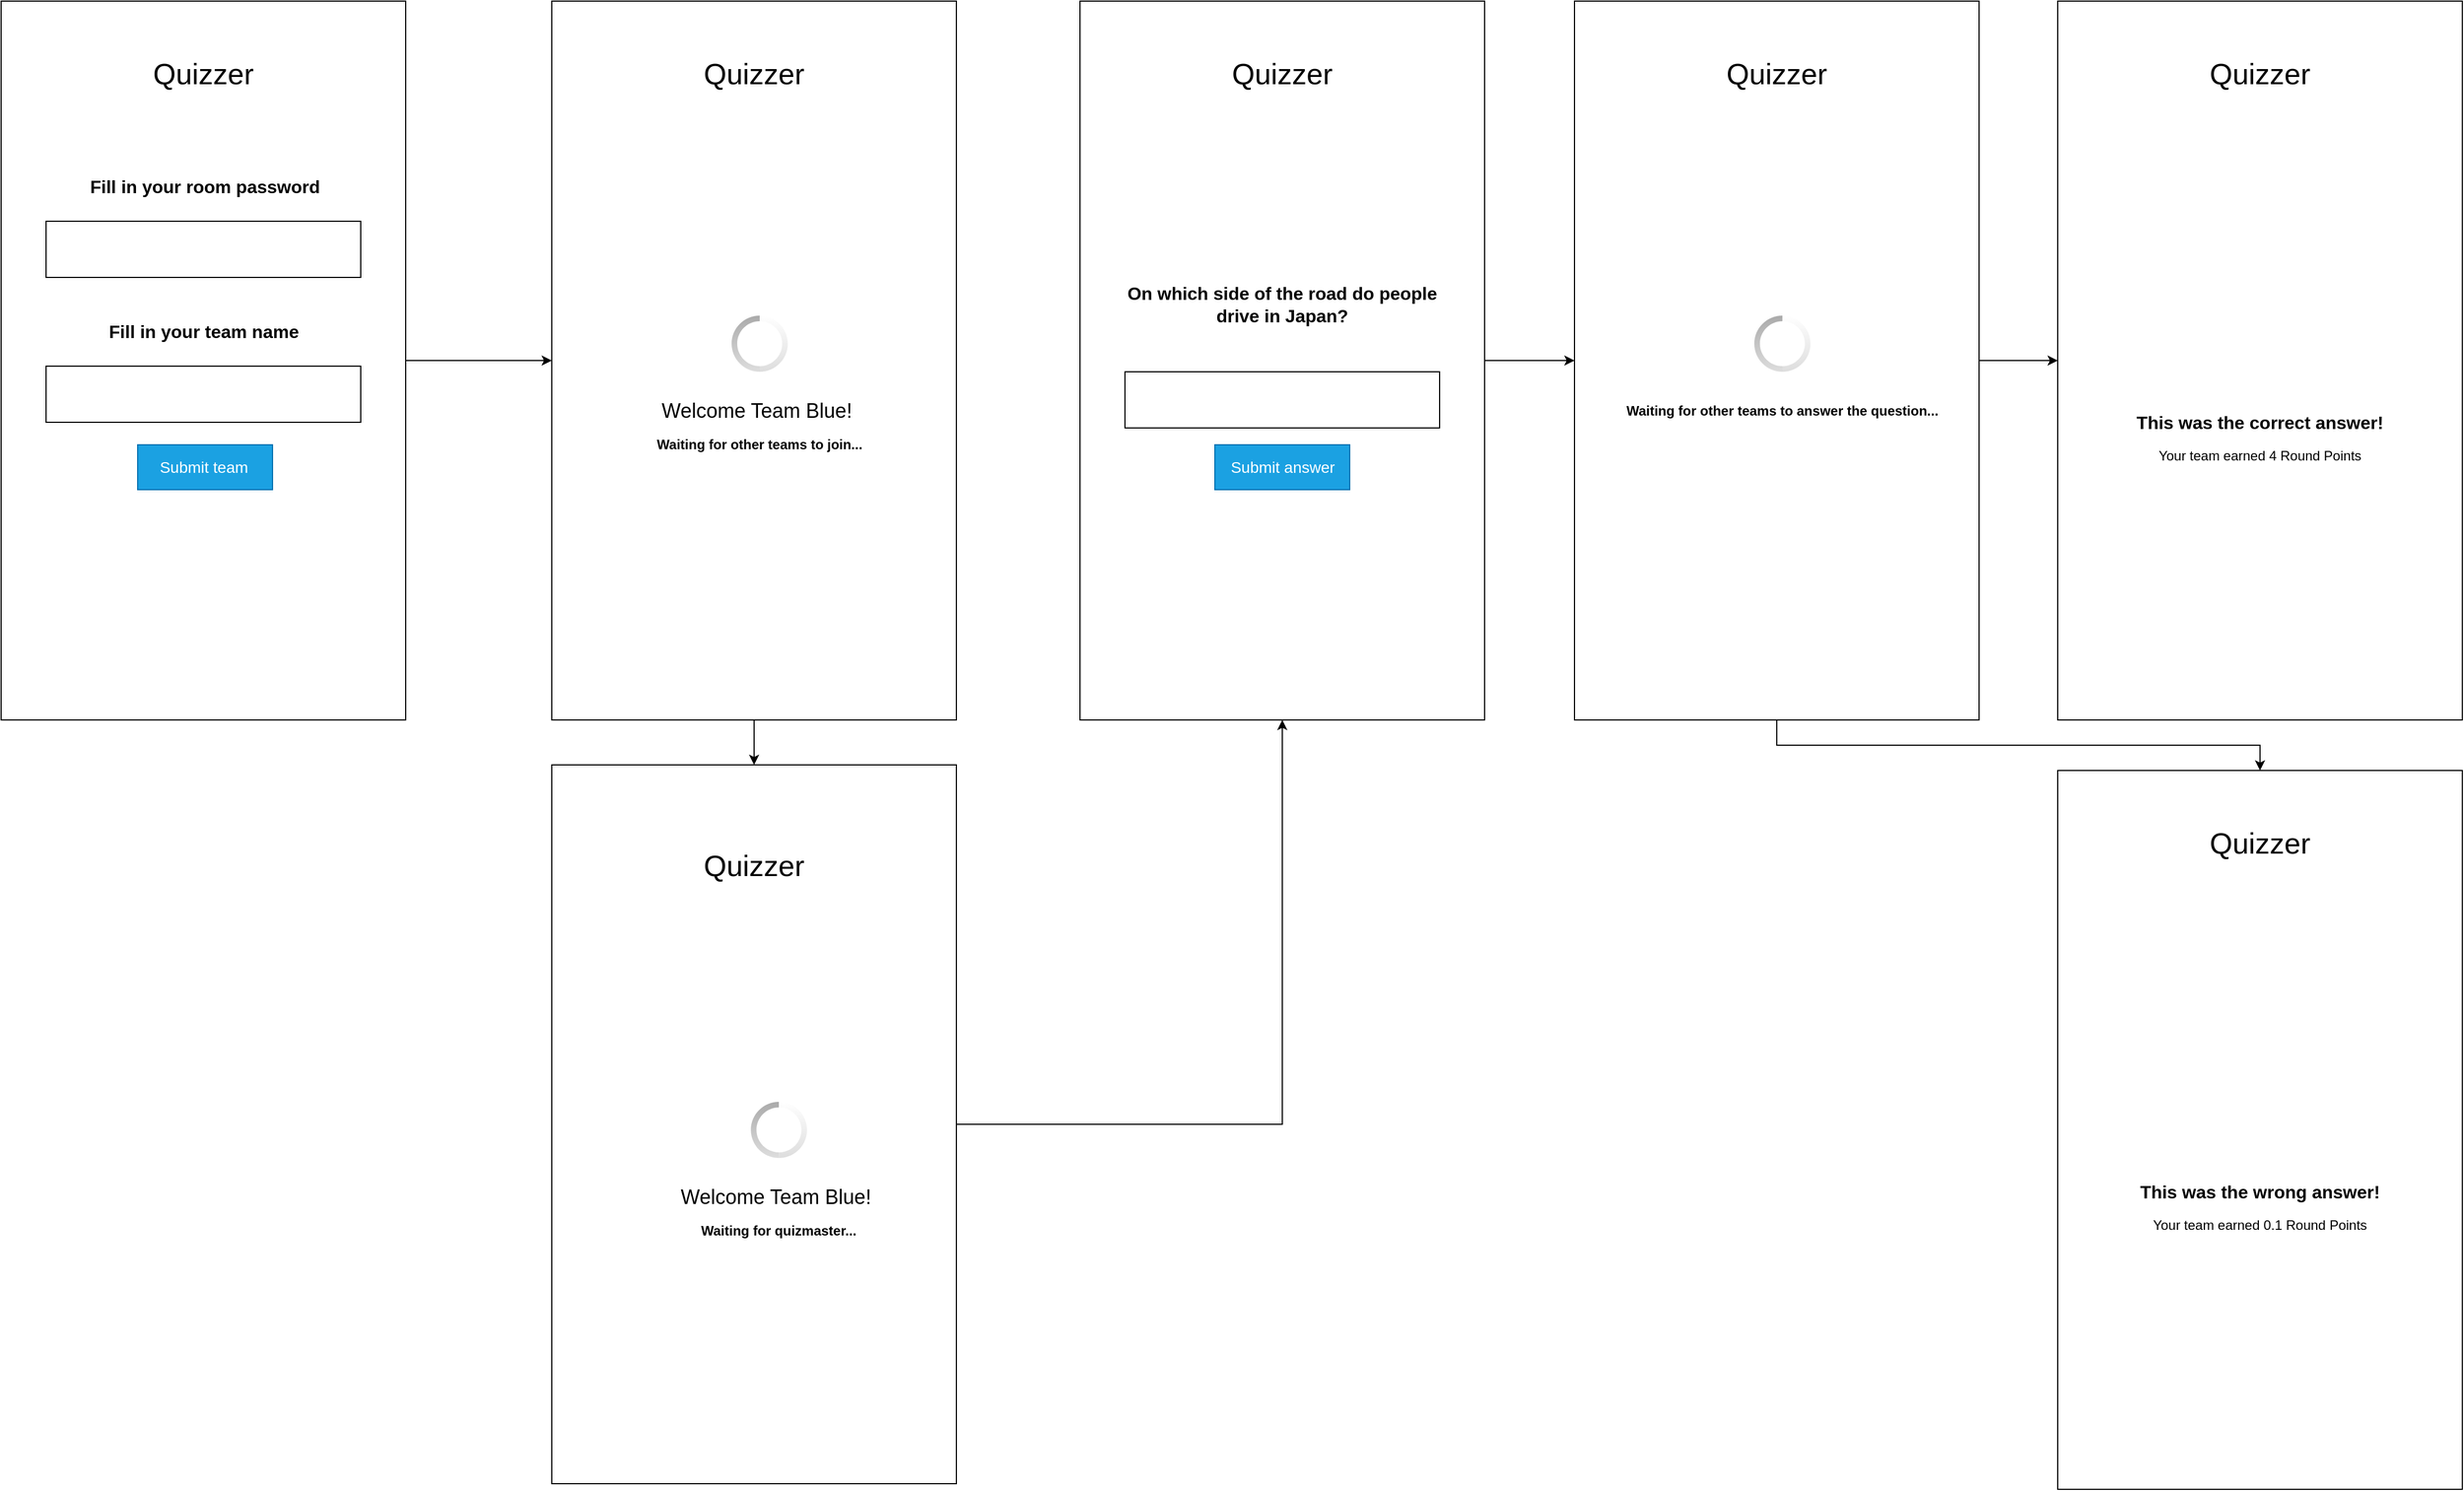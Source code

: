 <mxfile version="13.7.9" type="device" pages="3"><diagram name="Teams" id="M-uPSSa7nELd73y1-IUZ"><mxGraphModel dx="2703" dy="1780" grid="1" gridSize="10" guides="1" tooltips="1" connect="1" arrows="1" fold="1" page="1" pageScale="1" pageWidth="827" pageHeight="1169" math="0" shadow="0"><root><mxCell id="YZNaBzzt5mFjsR3NfeYY-0"/><mxCell id="YZNaBzzt5mFjsR3NfeYY-1" parent="YZNaBzzt5mFjsR3NfeYY-0"/><mxCell id="TNCTeuOnp8dbo60RaUI--0" style="edgeStyle=orthogonalEdgeStyle;rounded=0;orthogonalLoop=1;jettySize=auto;html=1;fontColor=#009900;" parent="YZNaBzzt5mFjsR3NfeYY-1" source="TNCTeuOnp8dbo60RaUI--1" target="TNCTeuOnp8dbo60RaUI--8" edge="1"><mxGeometry relative="1" as="geometry"/></mxCell><mxCell id="TNCTeuOnp8dbo60RaUI--1" value="" style="rounded=0;whiteSpace=wrap;html=1;" parent="YZNaBzzt5mFjsR3NfeYY-1" vertex="1"><mxGeometry x="220" y="25" width="360" height="640" as="geometry"/></mxCell><mxCell id="TNCTeuOnp8dbo60RaUI--2" value="&lt;font style=&quot;font-size: 26px&quot;&gt;Quizzer&lt;/font&gt;" style="text;html=1;strokeColor=none;fillColor=none;align=center;verticalAlign=middle;whiteSpace=wrap;rounded=0;" parent="YZNaBzzt5mFjsR3NfeYY-1" vertex="1"><mxGeometry x="380" y="80" width="40" height="20" as="geometry"/></mxCell><mxCell id="TNCTeuOnp8dbo60RaUI--3" value="" style="rounded=0;whiteSpace=wrap;html=1;" parent="YZNaBzzt5mFjsR3NfeYY-1" vertex="1"><mxGeometry x="260" y="350" width="280" height="50" as="geometry"/></mxCell><mxCell id="TNCTeuOnp8dbo60RaUI--4" value="" style="rounded=0;whiteSpace=wrap;html=1;fillColor=#1ba1e2;strokeColor=#006EAF;fontColor=#ffffff;" parent="YZNaBzzt5mFjsR3NfeYY-1" vertex="1"><mxGeometry x="341.5" y="420" width="120" height="40" as="geometry"/></mxCell><mxCell id="TNCTeuOnp8dbo60RaUI--5" value="&lt;font style=&quot;font-size: 14px&quot;&gt;Submit team&lt;/font&gt;" style="text;html=1;align=center;verticalAlign=middle;whiteSpace=wrap;rounded=0;fontColor=#FFFFFF;" parent="YZNaBzzt5mFjsR3NfeYY-1" vertex="1"><mxGeometry x="341.5" y="430" width="117" height="20" as="geometry"/></mxCell><mxCell id="TNCTeuOnp8dbo60RaUI--6" value="&lt;font style=&quot;font-size: 16px&quot;&gt;Fill in your team name&lt;/font&gt;" style="text;html=1;strokeColor=none;fillColor=none;align=center;verticalAlign=middle;whiteSpace=wrap;rounded=0;fontStyle=1" parent="YZNaBzzt5mFjsR3NfeYY-1" vertex="1"><mxGeometry x="307.5" y="309" width="185" height="20" as="geometry"/></mxCell><mxCell id="XiZ0XmEmSPogjp9P1ba5-5" style="edgeStyle=orthogonalEdgeStyle;rounded=0;orthogonalLoop=1;jettySize=auto;html=1;exitX=0.5;exitY=1;exitDx=0;exitDy=0;" edge="1" parent="YZNaBzzt5mFjsR3NfeYY-1" source="TNCTeuOnp8dbo60RaUI--8" target="XiZ0XmEmSPogjp9P1ba5-0"><mxGeometry relative="1" as="geometry"/></mxCell><mxCell id="TNCTeuOnp8dbo60RaUI--8" value="" style="rounded=0;whiteSpace=wrap;html=1;" parent="YZNaBzzt5mFjsR3NfeYY-1" vertex="1"><mxGeometry x="710" y="25" width="360" height="640" as="geometry"/></mxCell><mxCell id="TNCTeuOnp8dbo60RaUI--9" value="&lt;font style=&quot;font-size: 26px&quot;&gt;Quizzer&lt;/font&gt;" style="text;html=1;strokeColor=none;fillColor=none;align=center;verticalAlign=middle;whiteSpace=wrap;rounded=0;" parent="YZNaBzzt5mFjsR3NfeYY-1" vertex="1"><mxGeometry x="870" y="80" width="40" height="20" as="geometry"/></mxCell><mxCell id="TNCTeuOnp8dbo60RaUI--10" value="" style="verticalLabelPosition=bottom;verticalAlign=top;html=1;shadow=0;dashed=0;strokeWidth=1;shape=mxgraph.android.indeterminateSpinner;fontColor=#000000;" parent="YZNaBzzt5mFjsR3NfeYY-1" vertex="1"><mxGeometry x="870" y="305" width="50" height="50" as="geometry"/></mxCell><mxCell id="TNCTeuOnp8dbo60RaUI--11" value="&lt;b&gt;Waiting for other teams to join...&lt;/b&gt;" style="text;html=1;strokeColor=none;fillColor=none;align=center;verticalAlign=middle;whiteSpace=wrap;rounded=0;fontColor=#000000;" parent="YZNaBzzt5mFjsR3NfeYY-1" vertex="1"><mxGeometry x="800" y="410" width="190" height="20" as="geometry"/></mxCell><mxCell id="TNCTeuOnp8dbo60RaUI--12" value="&lt;font style=&quot;font-size: 18px&quot;&gt;Welcome Team Blue!&lt;/font&gt;" style="text;html=1;strokeColor=none;fillColor=none;align=center;verticalAlign=middle;whiteSpace=wrap;rounded=0;fontColor=#000000;" parent="YZNaBzzt5mFjsR3NfeYY-1" vertex="1"><mxGeometry x="805" y="380" width="175" height="20" as="geometry"/></mxCell><mxCell id="TNCTeuOnp8dbo60RaUI--13" style="edgeStyle=orthogonalEdgeStyle;rounded=0;orthogonalLoop=1;jettySize=auto;html=1;exitX=1;exitY=0.5;exitDx=0;exitDy=0;fontColor=#009900;" parent="YZNaBzzt5mFjsR3NfeYY-1" source="TNCTeuOnp8dbo60RaUI--14" target="TNCTeuOnp8dbo60RaUI--22" edge="1"><mxGeometry relative="1" as="geometry"/></mxCell><mxCell id="TNCTeuOnp8dbo60RaUI--14" value="" style="rounded=0;whiteSpace=wrap;html=1;" parent="YZNaBzzt5mFjsR3NfeYY-1" vertex="1"><mxGeometry x="1180" y="25" width="360" height="640" as="geometry"/></mxCell><mxCell id="TNCTeuOnp8dbo60RaUI--15" value="&lt;font style=&quot;font-size: 26px&quot;&gt;Quizzer&lt;/font&gt;" style="text;html=1;strokeColor=none;fillColor=none;align=center;verticalAlign=middle;whiteSpace=wrap;rounded=0;" parent="YZNaBzzt5mFjsR3NfeYY-1" vertex="1"><mxGeometry x="1340" y="80" width="40" height="20" as="geometry"/></mxCell><mxCell id="TNCTeuOnp8dbo60RaUI--16" value="&lt;b&gt;&lt;font style=&quot;font-size: 16px&quot;&gt;On which side of the road do people drive in Japan?&lt;/font&gt;&lt;/b&gt;" style="text;html=1;strokeColor=none;fillColor=none;align=center;verticalAlign=middle;whiteSpace=wrap;rounded=0;fontColor=#000000;" parent="YZNaBzzt5mFjsR3NfeYY-1" vertex="1"><mxGeometry x="1210.25" y="285" width="299.5" height="20" as="geometry"/></mxCell><mxCell id="TNCTeuOnp8dbo60RaUI--17" value="" style="rounded=0;whiteSpace=wrap;html=1;" parent="YZNaBzzt5mFjsR3NfeYY-1" vertex="1"><mxGeometry x="1220" y="355" width="280" height="50" as="geometry"/></mxCell><mxCell id="TNCTeuOnp8dbo60RaUI--18" value="" style="rounded=0;whiteSpace=wrap;html=1;fillColor=#1ba1e2;strokeColor=#006EAF;fontColor=#ffffff;" parent="YZNaBzzt5mFjsR3NfeYY-1" vertex="1"><mxGeometry x="1300" y="420" width="120" height="40" as="geometry"/></mxCell><mxCell id="TNCTeuOnp8dbo60RaUI--19" value="&lt;font style=&quot;font-size: 14px&quot;&gt;Submit answer&lt;/font&gt;" style="text;html=1;align=center;verticalAlign=middle;whiteSpace=wrap;rounded=0;fontColor=#FFFFFF;" parent="YZNaBzzt5mFjsR3NfeYY-1" vertex="1"><mxGeometry x="1301.5" y="430" width="117" height="20" as="geometry"/></mxCell><mxCell id="TNCTeuOnp8dbo60RaUI--20" style="edgeStyle=orthogonalEdgeStyle;rounded=0;orthogonalLoop=1;jettySize=auto;html=1;exitX=1;exitY=0.5;exitDx=0;exitDy=0;fontColor=#009900;" parent="YZNaBzzt5mFjsR3NfeYY-1" source="TNCTeuOnp8dbo60RaUI--22" target="TNCTeuOnp8dbo60RaUI--26" edge="1"><mxGeometry relative="1" as="geometry"/></mxCell><mxCell id="TNCTeuOnp8dbo60RaUI--21" style="edgeStyle=orthogonalEdgeStyle;rounded=0;orthogonalLoop=1;jettySize=auto;html=1;exitX=0.5;exitY=1;exitDx=0;exitDy=0;fontColor=#009900;" parent="YZNaBzzt5mFjsR3NfeYY-1" source="TNCTeuOnp8dbo60RaUI--22" target="TNCTeuOnp8dbo60RaUI--30" edge="1"><mxGeometry relative="1" as="geometry"/></mxCell><mxCell id="TNCTeuOnp8dbo60RaUI--22" value="" style="rounded=0;whiteSpace=wrap;html=1;" parent="YZNaBzzt5mFjsR3NfeYY-1" vertex="1"><mxGeometry x="1620" y="25" width="360" height="640" as="geometry"/></mxCell><mxCell id="TNCTeuOnp8dbo60RaUI--23" value="&lt;font style=&quot;font-size: 26px&quot;&gt;Quizzer&lt;/font&gt;" style="text;html=1;strokeColor=none;fillColor=none;align=center;verticalAlign=middle;whiteSpace=wrap;rounded=0;" parent="YZNaBzzt5mFjsR3NfeYY-1" vertex="1"><mxGeometry x="1780" y="80" width="40" height="20" as="geometry"/></mxCell><mxCell id="TNCTeuOnp8dbo60RaUI--24" value="" style="verticalLabelPosition=bottom;verticalAlign=top;html=1;shadow=0;dashed=0;strokeWidth=1;shape=mxgraph.android.indeterminateSpinner;fontColor=#000000;" parent="YZNaBzzt5mFjsR3NfeYY-1" vertex="1"><mxGeometry x="1780" y="305" width="50" height="50" as="geometry"/></mxCell><mxCell id="TNCTeuOnp8dbo60RaUI--25" value="&lt;b&gt;Waiting for other teams to answer the question...&lt;/b&gt;" style="text;html=1;strokeColor=none;fillColor=none;align=center;verticalAlign=middle;whiteSpace=wrap;rounded=0;fontColor=#000000;" parent="YZNaBzzt5mFjsR3NfeYY-1" vertex="1"><mxGeometry x="1645" y="380" width="320" height="20" as="geometry"/></mxCell><mxCell id="TNCTeuOnp8dbo60RaUI--26" value="" style="rounded=0;whiteSpace=wrap;html=1;" parent="YZNaBzzt5mFjsR3NfeYY-1" vertex="1"><mxGeometry x="2050" y="25" width="360" height="640" as="geometry"/></mxCell><mxCell id="TNCTeuOnp8dbo60RaUI--27" value="&lt;font style=&quot;font-size: 26px&quot;&gt;Quizzer&lt;/font&gt;" style="text;html=1;strokeColor=none;fillColor=none;align=center;verticalAlign=middle;whiteSpace=wrap;rounded=0;" parent="YZNaBzzt5mFjsR3NfeYY-1" vertex="1"><mxGeometry x="2210" y="80" width="40" height="20" as="geometry"/></mxCell><mxCell id="TNCTeuOnp8dbo60RaUI--28" value="&lt;span style=&quot;font-size: 16px&quot;&gt;&lt;b&gt;This was the correct answer!&lt;/b&gt;&lt;/span&gt;" style="text;html=1;strokeColor=none;fillColor=none;align=center;verticalAlign=middle;whiteSpace=wrap;rounded=0;fontColor=#000000;" parent="YZNaBzzt5mFjsR3NfeYY-1" vertex="1"><mxGeometry x="2080.25" y="390" width="299.5" height="20" as="geometry"/></mxCell><mxCell id="TNCTeuOnp8dbo60RaUI--29" value="Your team earned 4 Round Points" style="text;html=1;strokeColor=none;fillColor=none;align=center;verticalAlign=middle;whiteSpace=wrap;rounded=0;fontColor=#000000;" parent="YZNaBzzt5mFjsR3NfeYY-1" vertex="1"><mxGeometry x="2070" y="420" width="320" height="20" as="geometry"/></mxCell><mxCell id="TNCTeuOnp8dbo60RaUI--30" value="" style="rounded=0;whiteSpace=wrap;html=1;" parent="YZNaBzzt5mFjsR3NfeYY-1" vertex="1"><mxGeometry x="2050" y="710" width="360" height="640" as="geometry"/></mxCell><mxCell id="TNCTeuOnp8dbo60RaUI--31" value="&lt;font style=&quot;font-size: 26px&quot;&gt;Quizzer&lt;/font&gt;" style="text;html=1;strokeColor=none;fillColor=none;align=center;verticalAlign=middle;whiteSpace=wrap;rounded=0;" parent="YZNaBzzt5mFjsR3NfeYY-1" vertex="1"><mxGeometry x="2210" y="765" width="40" height="20" as="geometry"/></mxCell><mxCell id="TNCTeuOnp8dbo60RaUI--32" value="&lt;span style=&quot;font-size: 16px&quot;&gt;&lt;b&gt;This was the wrong answer!&lt;/b&gt;&lt;/span&gt;" style="text;html=1;strokeColor=none;fillColor=none;align=center;verticalAlign=middle;whiteSpace=wrap;rounded=0;fontColor=#000000;" parent="YZNaBzzt5mFjsR3NfeYY-1" vertex="1"><mxGeometry x="2080.25" y="1075" width="299.5" height="20" as="geometry"/></mxCell><mxCell id="TNCTeuOnp8dbo60RaUI--33" value="Your team earned 0.1 Round Points" style="text;html=1;strokeColor=none;fillColor=none;align=center;verticalAlign=middle;whiteSpace=wrap;rounded=0;fontColor=#000000;" parent="YZNaBzzt5mFjsR3NfeYY-1" vertex="1"><mxGeometry x="2070" y="1105" width="320" height="20" as="geometry"/></mxCell><mxCell id="TNCTeuOnp8dbo60RaUI--34" value="" style="shape=image;html=1;verticalAlign=top;verticalLabelPosition=bottom;labelBackgroundColor=#ffffff;imageAspect=0;aspect=fixed;image=https://cdn1.iconfinder.com/data/icons/airline-flight-booking-mobile-app/15/false-cross-reject-decline-128.png;fontColor=#009900;" parent="YZNaBzzt5mFjsR3NfeYY-1" vertex="1"><mxGeometry x="2176" y="940" width="108" height="108" as="geometry"/></mxCell><mxCell id="TNCTeuOnp8dbo60RaUI--35" value="" style="shape=image;html=1;verticalAlign=top;verticalLabelPosition=bottom;labelBackgroundColor=#ffffff;imageAspect=0;aspect=fixed;image=https://cdn1.iconfinder.com/data/icons/airline-flight-booking-mobile-app/15/true-check-accept-approve-128.png;fontColor=#009900;" parent="YZNaBzzt5mFjsR3NfeYY-1" vertex="1"><mxGeometry x="2176" y="249" width="108" height="108" as="geometry"/></mxCell><mxCell id="TNCTeuOnp8dbo60RaUI--36" value="" style="rounded=0;whiteSpace=wrap;html=1;" parent="YZNaBzzt5mFjsR3NfeYY-1" vertex="1"><mxGeometry x="260" y="221" width="280" height="50" as="geometry"/></mxCell><mxCell id="TNCTeuOnp8dbo60RaUI--37" value="&lt;font style=&quot;font-size: 16px&quot;&gt;Fill in your room password&lt;/font&gt;" style="text;html=1;strokeColor=none;fillColor=none;align=center;verticalAlign=middle;whiteSpace=wrap;rounded=0;fontStyle=1" parent="YZNaBzzt5mFjsR3NfeYY-1" vertex="1"><mxGeometry x="290.25" y="180" width="222.5" height="20" as="geometry"/></mxCell><mxCell id="XiZ0XmEmSPogjp9P1ba5-6" style="edgeStyle=orthogonalEdgeStyle;rounded=0;orthogonalLoop=1;jettySize=auto;html=1;" edge="1" parent="YZNaBzzt5mFjsR3NfeYY-1" source="XiZ0XmEmSPogjp9P1ba5-0" target="TNCTeuOnp8dbo60RaUI--14"><mxGeometry relative="1" as="geometry"/></mxCell><mxCell id="XiZ0XmEmSPogjp9P1ba5-0" value="" style="rounded=0;whiteSpace=wrap;html=1;" vertex="1" parent="YZNaBzzt5mFjsR3NfeYY-1"><mxGeometry x="710" y="705" width="360" height="640" as="geometry"/></mxCell><mxCell id="XiZ0XmEmSPogjp9P1ba5-1" value="&lt;font style=&quot;font-size: 26px&quot;&gt;Quizzer&lt;/font&gt;" style="text;html=1;strokeColor=none;fillColor=none;align=center;verticalAlign=middle;whiteSpace=wrap;rounded=0;" vertex="1" parent="YZNaBzzt5mFjsR3NfeYY-1"><mxGeometry x="869.99" y="785" width="40" height="20" as="geometry"/></mxCell><mxCell id="XiZ0XmEmSPogjp9P1ba5-2" value="" style="verticalLabelPosition=bottom;verticalAlign=top;html=1;shadow=0;dashed=0;strokeWidth=1;shape=mxgraph.android.indeterminateSpinner;fontColor=#000000;" vertex="1" parent="YZNaBzzt5mFjsR3NfeYY-1"><mxGeometry x="887.13" y="1005" width="50" height="50" as="geometry"/></mxCell><mxCell id="XiZ0XmEmSPogjp9P1ba5-3" value="&lt;b&gt;Waiting for quizmaster...&lt;/b&gt;" style="text;html=1;strokeColor=none;fillColor=none;align=center;verticalAlign=middle;whiteSpace=wrap;rounded=0;fontColor=#000000;" vertex="1" parent="YZNaBzzt5mFjsR3NfeYY-1"><mxGeometry x="817.13" y="1110" width="190" height="20" as="geometry"/></mxCell><mxCell id="XiZ0XmEmSPogjp9P1ba5-4" value="&lt;font style=&quot;font-size: 18px&quot;&gt;Welcome Team Blue!&lt;/font&gt;" style="text;html=1;strokeColor=none;fillColor=none;align=center;verticalAlign=middle;whiteSpace=wrap;rounded=0;fontColor=#000000;" vertex="1" parent="YZNaBzzt5mFjsR3NfeYY-1"><mxGeometry x="822.13" y="1080" width="175" height="20" as="geometry"/></mxCell></root></mxGraphModel></diagram><diagram name="Interactions" id="Q5KWHEv7Sz_jDX_hUBZh"><mxGraphModel dx="1892" dy="2415" grid="1" gridSize="10" guides="1" tooltips="1" connect="1" arrows="1" fold="1" page="1" pageScale="1" pageWidth="827" pageHeight="1169" math="0" shadow="0"><root><mxCell id="X5j5s6yeBGQItfIzIMGD-0"/><mxCell id="X5j5s6yeBGQItfIzIMGD-1" parent="X5j5s6yeBGQItfIzIMGD-0"/><mxCell id="rnj5xM78f-qfTnSCKo7M-22" value="" style="rounded=0;whiteSpace=wrap;html=1;" parent="X5j5s6yeBGQItfIzIMGD-1" vertex="1"><mxGeometry x="1620" y="25" width="360" height="640" as="geometry"/></mxCell><mxCell id="rnj5xM78f-qfTnSCKo7M-0" style="edgeStyle=orthogonalEdgeStyle;rounded=0;orthogonalLoop=1;jettySize=auto;html=1;fontColor=#009900;" parent="X5j5s6yeBGQItfIzIMGD-1" source="rnj5xM78f-qfTnSCKo7M-1" target="rnj5xM78f-qfTnSCKo7M-8" edge="1"><mxGeometry relative="1" as="geometry"/></mxCell><mxCell id="rnj5xM78f-qfTnSCKo7M-1" value="" style="rounded=0;whiteSpace=wrap;html=1;" parent="X5j5s6yeBGQItfIzIMGD-1" vertex="1"><mxGeometry x="220" y="25" width="360" height="640" as="geometry"/></mxCell><mxCell id="rnj5xM78f-qfTnSCKo7M-2" value="&lt;font style=&quot;font-size: 26px&quot;&gt;Quizzer&lt;/font&gt;" style="text;html=1;strokeColor=none;fillColor=none;align=center;verticalAlign=middle;whiteSpace=wrap;rounded=0;" parent="X5j5s6yeBGQItfIzIMGD-1" vertex="1"><mxGeometry x="380" y="80" width="40" height="20" as="geometry"/></mxCell><mxCell id="rnj5xM78f-qfTnSCKo7M-3" value="" style="rounded=0;whiteSpace=wrap;html=1;" parent="X5j5s6yeBGQItfIzIMGD-1" vertex="1"><mxGeometry x="260" y="350" width="280" height="50" as="geometry"/></mxCell><mxCell id="d_CGS1CxoIZ_1KYxdvFk-8" style="edgeStyle=orthogonalEdgeStyle;rounded=0;orthogonalLoop=1;jettySize=auto;html=1;exitX=0.5;exitY=1;exitDx=0;exitDy=0;fontColor=#000000;entryX=0.864;entryY=-0.012;entryDx=0;entryDy=0;entryPerimeter=0;" parent="X5j5s6yeBGQItfIzIMGD-1" source="rnj5xM78f-qfTnSCKo7M-4" target="d_CGS1CxoIZ_1KYxdvFk-12" edge="1"><mxGeometry relative="1" as="geometry"><mxPoint x="401.517" y="765" as="targetPoint"/><Array as="points"><mxPoint x="370" y="460"/><mxPoint x="370" y="720"/></Array></mxGeometry></mxCell><mxCell id="rvUPuum-P1LdTxgyL7QV-1" style="edgeStyle=orthogonalEdgeStyle;rounded=0;orthogonalLoop=1;jettySize=auto;html=1;exitX=1;exitY=1;exitDx=0;exitDy=0;" parent="X5j5s6yeBGQItfIzIMGD-1" source="rnj5xM78f-qfTnSCKo7M-4" edge="1"><mxGeometry relative="1" as="geometry"><mxPoint x="520" y="720" as="targetPoint"/></mxGeometry></mxCell><mxCell id="rnj5xM78f-qfTnSCKo7M-4" value="" style="rounded=0;whiteSpace=wrap;html=1;fillColor=#1ba1e2;strokeColor=#006EAF;fontColor=#ffffff;" parent="X5j5s6yeBGQItfIzIMGD-1" vertex="1"><mxGeometry x="341.5" y="420" width="120" height="40" as="geometry"/></mxCell><mxCell id="rnj5xM78f-qfTnSCKo7M-5" value="&lt;font style=&quot;font-size: 14px&quot;&gt;Submit team&lt;/font&gt;" style="text;html=1;align=center;verticalAlign=middle;whiteSpace=wrap;rounded=0;fontColor=#FFFFFF;" parent="X5j5s6yeBGQItfIzIMGD-1" vertex="1"><mxGeometry x="341.5" y="430" width="117" height="20" as="geometry"/></mxCell><mxCell id="rnj5xM78f-qfTnSCKo7M-6" value="&lt;font style=&quot;font-size: 16px&quot;&gt;Fill in your team name&lt;/font&gt;" style="text;html=1;strokeColor=none;fillColor=none;align=center;verticalAlign=middle;whiteSpace=wrap;rounded=0;fontStyle=1" parent="X5j5s6yeBGQItfIzIMGD-1" vertex="1"><mxGeometry x="307.5" y="309" width="185" height="20" as="geometry"/></mxCell><mxCell id="u8LCasxSW1-Bjub4SHes-13" style="edgeStyle=orthogonalEdgeStyle;rounded=0;orthogonalLoop=1;jettySize=auto;html=1;exitX=0.5;exitY=0;exitDx=0;exitDy=0;entryX=0.5;entryY=1;entryDx=0;entryDy=0;" parent="X5j5s6yeBGQItfIzIMGD-1" source="rnj5xM78f-qfTnSCKo7M-8" target="d_CGS1CxoIZ_1KYxdvFk-27" edge="1"><mxGeometry relative="1" as="geometry"><Array as="points"><mxPoint x="878" y="25"/></Array></mxGeometry></mxCell><mxCell id="u8LCasxSW1-Bjub4SHes-16" style="edgeStyle=orthogonalEdgeStyle;rounded=0;orthogonalLoop=1;jettySize=auto;html=1;exitX=0.5;exitY=1;exitDx=0;exitDy=0;" parent="X5j5s6yeBGQItfIzIMGD-1" source="rnj5xM78f-qfTnSCKo7M-8" target="u8LCasxSW1-Bjub4SHes-7" edge="1"><mxGeometry relative="1" as="geometry"/></mxCell><mxCell id="rnj5xM78f-qfTnSCKo7M-8" value="" style="rounded=0;whiteSpace=wrap;html=1;" parent="X5j5s6yeBGQItfIzIMGD-1" vertex="1"><mxGeometry x="710" y="25" width="360" height="640" as="geometry"/></mxCell><mxCell id="rnj5xM78f-qfTnSCKo7M-9" value="&lt;font style=&quot;font-size: 26px&quot;&gt;Quizzer&lt;/font&gt;" style="text;html=1;strokeColor=none;fillColor=none;align=center;verticalAlign=middle;whiteSpace=wrap;rounded=0;" parent="X5j5s6yeBGQItfIzIMGD-1" vertex="1"><mxGeometry x="870" y="80" width="40" height="20" as="geometry"/></mxCell><mxCell id="rnj5xM78f-qfTnSCKo7M-10" value="" style="verticalLabelPosition=bottom;verticalAlign=top;html=1;shadow=0;dashed=0;strokeWidth=1;shape=mxgraph.android.indeterminateSpinner;fontColor=#000000;" parent="X5j5s6yeBGQItfIzIMGD-1" vertex="1"><mxGeometry x="870" y="305" width="50" height="50" as="geometry"/></mxCell><mxCell id="rnj5xM78f-qfTnSCKo7M-11" value="&lt;b&gt;Waiting for other teams to join...&lt;/b&gt;" style="text;html=1;strokeColor=none;fillColor=none;align=center;verticalAlign=middle;whiteSpace=wrap;rounded=0;fontColor=#000000;" parent="X5j5s6yeBGQItfIzIMGD-1" vertex="1"><mxGeometry x="800" y="410" width="190" height="20" as="geometry"/></mxCell><mxCell id="rnj5xM78f-qfTnSCKo7M-12" value="&lt;font style=&quot;font-size: 18px&quot;&gt;Welcome Team Blue!&lt;/font&gt;" style="text;html=1;strokeColor=none;fillColor=none;align=center;verticalAlign=middle;whiteSpace=wrap;rounded=0;fontColor=#000000;" parent="X5j5s6yeBGQItfIzIMGD-1" vertex="1"><mxGeometry x="805" y="380" width="175" height="20" as="geometry"/></mxCell><mxCell id="rnj5xM78f-qfTnSCKo7M-13" style="edgeStyle=orthogonalEdgeStyle;rounded=0;orthogonalLoop=1;jettySize=auto;html=1;exitX=1;exitY=0.5;exitDx=0;exitDy=0;fontColor=#009900;" parent="X5j5s6yeBGQItfIzIMGD-1" source="rnj5xM78f-qfTnSCKo7M-14" target="rnj5xM78f-qfTnSCKo7M-22" edge="1"><mxGeometry relative="1" as="geometry"/></mxCell><mxCell id="u8LCasxSW1-Bjub4SHes-21" style="edgeStyle=orthogonalEdgeStyle;rounded=0;orthogonalLoop=1;jettySize=auto;html=1;entryX=0.25;entryY=0;entryDx=0;entryDy=0;" parent="X5j5s6yeBGQItfIzIMGD-1" source="rnj5xM78f-qfTnSCKo7M-14" target="u8LCasxSW1-Bjub4SHes-0" edge="1"><mxGeometry relative="1" as="geometry"><Array as="points"><mxPoint x="1574" y="345"/></Array></mxGeometry></mxCell><mxCell id="rnj5xM78f-qfTnSCKo7M-14" value="" style="rounded=0;whiteSpace=wrap;html=1;" parent="X5j5s6yeBGQItfIzIMGD-1" vertex="1"><mxGeometry x="1180" y="25" width="360" height="640" as="geometry"/></mxCell><mxCell id="rnj5xM78f-qfTnSCKo7M-15" value="&lt;font style=&quot;font-size: 26px&quot;&gt;Quizzer&lt;/font&gt;" style="text;html=1;strokeColor=none;fillColor=none;align=center;verticalAlign=middle;whiteSpace=wrap;rounded=0;" parent="X5j5s6yeBGQItfIzIMGD-1" vertex="1"><mxGeometry x="1340" y="80" width="40" height="20" as="geometry"/></mxCell><mxCell id="rnj5xM78f-qfTnSCKo7M-16" value="&lt;b&gt;&lt;font style=&quot;font-size: 16px&quot;&gt;On which side of the road do people drive in Japan?&lt;/font&gt;&lt;/b&gt;" style="text;html=1;strokeColor=none;fillColor=none;align=center;verticalAlign=middle;whiteSpace=wrap;rounded=0;fontColor=#000000;" parent="X5j5s6yeBGQItfIzIMGD-1" vertex="1"><mxGeometry x="1210.25" y="285" width="299.5" height="20" as="geometry"/></mxCell><mxCell id="rnj5xM78f-qfTnSCKo7M-17" value="" style="rounded=0;whiteSpace=wrap;html=1;" parent="X5j5s6yeBGQItfIzIMGD-1" vertex="1"><mxGeometry x="1220" y="355" width="280" height="50" as="geometry"/></mxCell><mxCell id="rnj5xM78f-qfTnSCKo7M-18" value="" style="rounded=0;whiteSpace=wrap;html=1;fillColor=#1ba1e2;strokeColor=#006EAF;fontColor=#ffffff;" parent="X5j5s6yeBGQItfIzIMGD-1" vertex="1"><mxGeometry x="1300" y="420" width="120" height="40" as="geometry"/></mxCell><mxCell id="d_CGS1CxoIZ_1KYxdvFk-11" style="edgeStyle=orthogonalEdgeStyle;rounded=0;orthogonalLoop=1;jettySize=auto;html=1;fontColor=#000000;" parent="X5j5s6yeBGQItfIzIMGD-1" source="rnj5xM78f-qfTnSCKo7M-19" target="d_CGS1CxoIZ_1KYxdvFk-10" edge="1"><mxGeometry relative="1" as="geometry"/></mxCell><mxCell id="rnj5xM78f-qfTnSCKo7M-19" value="&lt;font style=&quot;font-size: 14px&quot;&gt;Submit answer&lt;/font&gt;" style="text;html=1;align=center;verticalAlign=middle;whiteSpace=wrap;rounded=0;fontColor=#FFFFFF;" parent="X5j5s6yeBGQItfIzIMGD-1" vertex="1"><mxGeometry x="1301.5" y="430" width="117" height="20" as="geometry"/></mxCell><mxCell id="rnj5xM78f-qfTnSCKo7M-20" style="edgeStyle=orthogonalEdgeStyle;rounded=0;orthogonalLoop=1;jettySize=auto;html=1;exitX=1;exitY=0.5;exitDx=0;exitDy=0;fontColor=#009900;" parent="X5j5s6yeBGQItfIzIMGD-1" source="rnj5xM78f-qfTnSCKo7M-22" target="rnj5xM78f-qfTnSCKo7M-26" edge="1"><mxGeometry relative="1" as="geometry"/></mxCell><mxCell id="rnj5xM78f-qfTnSCKo7M-21" style="edgeStyle=orthogonalEdgeStyle;rounded=0;orthogonalLoop=1;jettySize=auto;html=1;exitX=0.5;exitY=1;exitDx=0;exitDy=0;fontColor=#009900;" parent="X5j5s6yeBGQItfIzIMGD-1" source="rnj5xM78f-qfTnSCKo7M-22" target="rnj5xM78f-qfTnSCKo7M-30" edge="1"><mxGeometry relative="1" as="geometry"/></mxCell><mxCell id="rnj5xM78f-qfTnSCKo7M-23" value="&lt;font style=&quot;font-size: 26px&quot;&gt;Quizzer&lt;/font&gt;" style="text;html=1;strokeColor=none;fillColor=none;align=center;verticalAlign=middle;whiteSpace=wrap;rounded=0;" parent="X5j5s6yeBGQItfIzIMGD-1" vertex="1"><mxGeometry x="1780" y="80" width="40" height="20" as="geometry"/></mxCell><mxCell id="rnj5xM78f-qfTnSCKo7M-24" value="" style="verticalLabelPosition=bottom;verticalAlign=top;html=1;shadow=0;dashed=0;strokeWidth=1;shape=mxgraph.android.indeterminateSpinner;fontColor=#000000;" parent="X5j5s6yeBGQItfIzIMGD-1" vertex="1"><mxGeometry x="1780" y="163" width="50" height="50" as="geometry"/></mxCell><mxCell id="rnj5xM78f-qfTnSCKo7M-25" value="&lt;b&gt;Waiting for other teams to answer the question...&lt;/b&gt;" style="text;html=1;strokeColor=none;fillColor=none;align=center;verticalAlign=middle;whiteSpace=wrap;rounded=0;fontColor=#000000;" parent="X5j5s6yeBGQItfIzIMGD-1" vertex="1"><mxGeometry x="1640" y="221" width="320" height="20" as="geometry"/></mxCell><mxCell id="d_CGS1CxoIZ_1KYxdvFk-16" style="edgeStyle=orthogonalEdgeStyle;rounded=0;orthogonalLoop=1;jettySize=auto;html=1;exitX=1;exitY=0.5;exitDx=0;exitDy=0;fontColor=#000000;" parent="X5j5s6yeBGQItfIzIMGD-1" source="rnj5xM78f-qfTnSCKo7M-26" target="d_CGS1CxoIZ_1KYxdvFk-15" edge="1"><mxGeometry relative="1" as="geometry"/></mxCell><mxCell id="rnj5xM78f-qfTnSCKo7M-26" value="" style="rounded=0;whiteSpace=wrap;html=1;" parent="X5j5s6yeBGQItfIzIMGD-1" vertex="1"><mxGeometry x="2050" y="25" width="360" height="640" as="geometry"/></mxCell><mxCell id="rnj5xM78f-qfTnSCKo7M-27" value="&lt;font style=&quot;font-size: 26px&quot;&gt;Quizzer&lt;/font&gt;" style="text;html=1;strokeColor=none;fillColor=none;align=center;verticalAlign=middle;whiteSpace=wrap;rounded=0;" parent="X5j5s6yeBGQItfIzIMGD-1" vertex="1"><mxGeometry x="2210" y="80" width="40" height="20" as="geometry"/></mxCell><mxCell id="rnj5xM78f-qfTnSCKo7M-28" value="&lt;span style=&quot;font-size: 16px&quot;&gt;&lt;b&gt;This was the correct answer!&lt;/b&gt;&lt;/span&gt;" style="text;html=1;strokeColor=none;fillColor=none;align=center;verticalAlign=middle;whiteSpace=wrap;rounded=0;fontColor=#000000;" parent="X5j5s6yeBGQItfIzIMGD-1" vertex="1"><mxGeometry x="2080.25" y="390" width="299.5" height="20" as="geometry"/></mxCell><mxCell id="rnj5xM78f-qfTnSCKo7M-29" value="Your team earned 4 Round Points" style="text;html=1;strokeColor=none;fillColor=none;align=center;verticalAlign=middle;whiteSpace=wrap;rounded=0;fontColor=#000000;" parent="X5j5s6yeBGQItfIzIMGD-1" vertex="1"><mxGeometry x="2070" y="420" width="320" height="20" as="geometry"/></mxCell><mxCell id="d_CGS1CxoIZ_1KYxdvFk-18" style="edgeStyle=orthogonalEdgeStyle;rounded=0;orthogonalLoop=1;jettySize=auto;html=1;exitX=1;exitY=0.5;exitDx=0;exitDy=0;entryX=0;entryY=0.5;entryDx=0;entryDy=0;fontColor=#000000;" parent="X5j5s6yeBGQItfIzIMGD-1" source="rnj5xM78f-qfTnSCKo7M-30" target="d_CGS1CxoIZ_1KYxdvFk-17" edge="1"><mxGeometry relative="1" as="geometry"/></mxCell><mxCell id="rnj5xM78f-qfTnSCKo7M-30" value="" style="rounded=0;whiteSpace=wrap;html=1;" parent="X5j5s6yeBGQItfIzIMGD-1" vertex="1"><mxGeometry x="2050" y="710" width="360" height="640" as="geometry"/></mxCell><mxCell id="rnj5xM78f-qfTnSCKo7M-31" value="&lt;font style=&quot;font-size: 26px&quot;&gt;Quizzer&lt;/font&gt;" style="text;html=1;strokeColor=none;fillColor=none;align=center;verticalAlign=middle;whiteSpace=wrap;rounded=0;" parent="X5j5s6yeBGQItfIzIMGD-1" vertex="1"><mxGeometry x="2210" y="765" width="40" height="20" as="geometry"/></mxCell><mxCell id="rnj5xM78f-qfTnSCKo7M-32" value="&lt;span style=&quot;font-size: 16px&quot;&gt;&lt;b&gt;This was the wrong answer!&lt;/b&gt;&lt;/span&gt;" style="text;html=1;strokeColor=none;fillColor=none;align=center;verticalAlign=middle;whiteSpace=wrap;rounded=0;fontColor=#000000;" parent="X5j5s6yeBGQItfIzIMGD-1" vertex="1"><mxGeometry x="2080.25" y="1075" width="299.5" height="20" as="geometry"/></mxCell><mxCell id="rnj5xM78f-qfTnSCKo7M-33" value="Your team earned 0.1 Round Points" style="text;html=1;strokeColor=none;fillColor=none;align=center;verticalAlign=middle;whiteSpace=wrap;rounded=0;fontColor=#000000;" parent="X5j5s6yeBGQItfIzIMGD-1" vertex="1"><mxGeometry x="2070" y="1105" width="320" height="20" as="geometry"/></mxCell><mxCell id="rnj5xM78f-qfTnSCKo7M-34" value="" style="shape=image;html=1;verticalAlign=top;verticalLabelPosition=bottom;labelBackgroundColor=#ffffff;imageAspect=0;aspect=fixed;image=https://cdn1.iconfinder.com/data/icons/airline-flight-booking-mobile-app/15/false-cross-reject-decline-128.png;fontColor=#009900;" parent="X5j5s6yeBGQItfIzIMGD-1" vertex="1"><mxGeometry x="2176" y="940" width="108" height="108" as="geometry"/></mxCell><mxCell id="rnj5xM78f-qfTnSCKo7M-35" value="" style="shape=image;html=1;verticalAlign=top;verticalLabelPosition=bottom;labelBackgroundColor=#ffffff;imageAspect=0;aspect=fixed;image=https://cdn1.iconfinder.com/data/icons/airline-flight-booking-mobile-app/15/true-check-accept-approve-128.png;fontColor=#009900;" parent="X5j5s6yeBGQItfIzIMGD-1" vertex="1"><mxGeometry x="2176" y="249" width="108" height="108" as="geometry"/></mxCell><mxCell id="rnj5xM78f-qfTnSCKo7M-36" value="" style="rounded=0;whiteSpace=wrap;html=1;" parent="X5j5s6yeBGQItfIzIMGD-1" vertex="1"><mxGeometry x="260" y="221" width="280" height="50" as="geometry"/></mxCell><mxCell id="rnj5xM78f-qfTnSCKo7M-37" value="&lt;font style=&quot;font-size: 16px&quot;&gt;Fill in your room password&lt;/font&gt;" style="text;html=1;strokeColor=none;fillColor=none;align=center;verticalAlign=middle;whiteSpace=wrap;rounded=0;fontStyle=1" parent="X5j5s6yeBGQItfIzIMGD-1" vertex="1"><mxGeometry x="290.25" y="180" width="222.5" height="20" as="geometry"/></mxCell><mxCell id="d_CGS1CxoIZ_1KYxdvFk-10" value="&lt;span&gt;[REST] POST&lt;br&gt;quizzes/quizID/questions/:questionId/&lt;br&gt;answers&lt;br&gt;&lt;/span&gt;" style="shape=ext;rounded=1;html=1;whiteSpace=wrap;labelBackgroundColor=#FFF2CC;fillColor=#fff2cc;strokeColor=#d6b656;" parent="X5j5s6yeBGQItfIzIMGD-1" vertex="1"><mxGeometry x="1200" y="710" width="320" height="80" as="geometry"/></mxCell><mxCell id="d_CGS1CxoIZ_1KYxdvFk-12" value="&lt;span&gt;[REST] POST&lt;br&gt;quizzes/:quizId/teams/&lt;br&gt;&lt;/span&gt;" style="shape=ext;rounded=1;html=1;whiteSpace=wrap;labelBackgroundColor=#FFF2CC;fillColor=#fff2cc;strokeColor=#d6b656;" parent="X5j5s6yeBGQItfIzIMGD-1" vertex="1"><mxGeometry x="150" y="735" width="255.75" height="80" as="geometry"/></mxCell><mxCell id="d_CGS1CxoIZ_1KYxdvFk-14" style="edgeStyle=orthogonalEdgeStyle;rounded=0;orthogonalLoop=1;jettySize=auto;html=1;fontColor=#000000;" parent="X5j5s6yeBGQItfIzIMGD-1" source="d_CGS1CxoIZ_1KYxdvFk-13" target="rnj5xM78f-qfTnSCKo7M-22" edge="1"><mxGeometry relative="1" as="geometry"><Array as="points"><mxPoint x="1773" y="680"/><mxPoint x="1773" y="680"/></Array></mxGeometry></mxCell><mxCell id="d_CGS1CxoIZ_1KYxdvFk-13" value="&lt;span&gt;[WS]&lt;br&gt;&quot;teams_ready&quot;&lt;br&gt;&lt;/span&gt;" style="shape=ext;rounded=1;html=1;whiteSpace=wrap;labelBackgroundColor=#FFF2CC;fillColor=#fff2cc;strokeColor=#d6b656;" parent="X5j5s6yeBGQItfIzIMGD-1" vertex="1"><mxGeometry x="1645" y="735" width="255.75" height="80" as="geometry"/></mxCell><mxCell id="u8LCasxSW1-Bjub4SHes-19" style="edgeStyle=orthogonalEdgeStyle;rounded=0;orthogonalLoop=1;jettySize=auto;html=1;exitX=1;exitY=0.5;exitDx=0;exitDy=0;entryX=1;entryY=1;entryDx=0;entryDy=0;" parent="X5j5s6yeBGQItfIzIMGD-1" source="d_CGS1CxoIZ_1KYxdvFk-15" target="u8LCasxSW1-Bjub4SHes-7" edge="1"><mxGeometry relative="1" as="geometry"><mxPoint x="2250" y="1580" as="targetPoint"/><Array as="points"><mxPoint x="2820" y="345"/><mxPoint x="2820" y="1620"/><mxPoint x="1070" y="1620"/></Array></mxGeometry></mxCell><mxCell id="d_CGS1CxoIZ_1KYxdvFk-15" value="&lt;span&gt;[WS]&lt;br&gt;&quot;next_question&quot;&lt;br&gt;&lt;/span&gt;" style="shape=ext;rounded=1;html=1;whiteSpace=wrap;labelBackgroundColor=#FFF2CC;fillColor=#fff2cc;strokeColor=#d6b656;" parent="X5j5s6yeBGQItfIzIMGD-1" vertex="1"><mxGeometry x="2481" y="305" width="255.75" height="80" as="geometry"/></mxCell><mxCell id="u8LCasxSW1-Bjub4SHes-18" style="edgeStyle=orthogonalEdgeStyle;rounded=0;orthogonalLoop=1;jettySize=auto;html=1;exitX=0.5;exitY=1;exitDx=0;exitDy=0;" parent="X5j5s6yeBGQItfIzIMGD-1" source="d_CGS1CxoIZ_1KYxdvFk-17" target="u8LCasxSW1-Bjub4SHes-7" edge="1"><mxGeometry relative="1" as="geometry"><Array as="points"><mxPoint x="2619" y="1530"/><mxPoint x="1190" y="1530"/><mxPoint x="1190" y="1025"/></Array></mxGeometry></mxCell><mxCell id="d_CGS1CxoIZ_1KYxdvFk-17" value="&lt;span&gt;[WS]&lt;br&gt;&quot;next_question&quot;&lt;br&gt;&lt;/span&gt;" style="shape=ext;rounded=1;html=1;whiteSpace=wrap;labelBackgroundColor=#FFF2CC;fillColor=#fff2cc;strokeColor=#d6b656;" parent="X5j5s6yeBGQItfIzIMGD-1" vertex="1"><mxGeometry x="2491" y="990" width="255.75" height="80" as="geometry"/></mxCell><mxCell id="d_CGS1CxoIZ_1KYxdvFk-19" value="&lt;b&gt;&lt;font style=&quot;font-size: 16px&quot;&gt;On which side of the road do people drive in Japan?&lt;/font&gt;&lt;/b&gt;" style="text;html=1;strokeColor=none;fillColor=none;align=center;verticalAlign=middle;whiteSpace=wrap;rounded=0;fontColor=#000000;" parent="X5j5s6yeBGQItfIzIMGD-1" vertex="1"><mxGeometry x="1640" y="290" width="299.5" height="20" as="geometry"/></mxCell><mxCell id="d_CGS1CxoIZ_1KYxdvFk-20" value="" style="rounded=0;whiteSpace=wrap;html=1;" parent="X5j5s6yeBGQItfIzIMGD-1" vertex="1"><mxGeometry x="1649.75" y="360" width="280" height="50" as="geometry"/></mxCell><mxCell id="d_CGS1CxoIZ_1KYxdvFk-21" value="" style="rounded=0;whiteSpace=wrap;html=1;fillColor=#1ba1e2;strokeColor=#006EAF;fontColor=#ffffff;" parent="X5j5s6yeBGQItfIzIMGD-1" vertex="1"><mxGeometry x="1729.75" y="420" width="120" height="40" as="geometry"/></mxCell><mxCell id="d_CGS1CxoIZ_1KYxdvFk-26" style="edgeStyle=orthogonalEdgeStyle;rounded=0;orthogonalLoop=1;jettySize=auto;html=1;entryX=0.94;entryY=0.007;entryDx=0;entryDy=0;entryPerimeter=0;fontSize=17;fontColor=#000000;" parent="X5j5s6yeBGQItfIzIMGD-1" source="d_CGS1CxoIZ_1KYxdvFk-22" target="d_CGS1CxoIZ_1KYxdvFk-25" edge="1"><mxGeometry relative="1" as="geometry"><Array as="points"><mxPoint x="1790" y="610"/><mxPoint x="1931" y="610"/></Array></mxGeometry></mxCell><mxCell id="d_CGS1CxoIZ_1KYxdvFk-22" value="&lt;font style=&quot;font-size: 14px&quot;&gt;Change answer&lt;/font&gt;" style="text;html=1;align=center;verticalAlign=middle;whiteSpace=wrap;rounded=0;fontColor=#FFFFFF;" parent="X5j5s6yeBGQItfIzIMGD-1" vertex="1"><mxGeometry x="1731.25" y="430" width="117" height="20" as="geometry"/></mxCell><mxCell id="d_CGS1CxoIZ_1KYxdvFk-23" value="&lt;font style=&quot;font-size: 17px;&quot;&gt;John Doe&lt;/font&gt;" style="text;html=1;strokeColor=none;fillColor=none;align=center;verticalAlign=middle;whiteSpace=wrap;rounded=0;labelBackgroundColor=#FFFFFF;fontColor=#000000;fontSize=17;" parent="X5j5s6yeBGQItfIzIMGD-1" vertex="1"><mxGeometry x="1739.75" y="375" width="100" height="20" as="geometry"/></mxCell><mxCell id="d_CGS1CxoIZ_1KYxdvFk-25" value="[REST] PUT&lt;br&gt;quizzes/quizID/questions/:questionId/&lt;br&gt;answers/answerId&lt;span&gt;&lt;br&gt;&lt;/span&gt;" style="shape=ext;rounded=1;html=1;whiteSpace=wrap;labelBackgroundColor=#FFF2CC;fillColor=#fff2cc;strokeColor=#d6b656;" parent="X5j5s6yeBGQItfIzIMGD-1" vertex="1"><mxGeometry x="1629.75" y="870" width="320" height="80" as="geometry"/></mxCell><mxCell id="d_CGS1CxoIZ_1KYxdvFk-27" value="&lt;span&gt;[WS]&lt;br&gt;&quot;team_ready&quot;&lt;br&gt;&lt;/span&gt;" style="shape=ext;rounded=1;html=1;whiteSpace=wrap;labelBackgroundColor=#FFF2CC;fillColor=#fff2cc;strokeColor=#d6b656;" parent="X5j5s6yeBGQItfIzIMGD-1" vertex="1"><mxGeometry x="750" y="-190" width="255.75" height="80" as="geometry"/></mxCell><mxCell id="u8LCasxSW1-Bjub4SHes-0" value="&lt;span&gt;[WS]&lt;br&gt;&quot;team_answered&quot;&lt;br&gt;&lt;/span&gt;" style="shape=ext;rounded=1;html=1;whiteSpace=wrap;labelBackgroundColor=#FFF2CC;fillColor=#fff2cc;strokeColor=#d6b656;" parent="X5j5s6yeBGQItfIzIMGD-1" vertex="1"><mxGeometry x="1509.75" y="1190" width="255.75" height="80" as="geometry"/></mxCell><mxCell id="u8LCasxSW1-Bjub4SHes-15" style="edgeStyle=orthogonalEdgeStyle;rounded=0;orthogonalLoop=1;jettySize=auto;html=1;exitX=0.5;exitY=1;exitDx=0;exitDy=0;" parent="X5j5s6yeBGQItfIzIMGD-1" source="u8LCasxSW1-Bjub4SHes-7" target="u8LCasxSW1-Bjub4SHes-14" edge="1"><mxGeometry relative="1" as="geometry"><Array as="points"><mxPoint x="890" y="900"/><mxPoint x="1178" y="900"/></Array></mxGeometry></mxCell><mxCell id="u8LCasxSW1-Bjub4SHes-7" value="" style="rounded=0;whiteSpace=wrap;html=1;" parent="X5j5s6yeBGQItfIzIMGD-1" vertex="1"><mxGeometry x="710" y="705" width="360" height="640" as="geometry"/></mxCell><mxCell id="u8LCasxSW1-Bjub4SHes-8" value="&lt;font style=&quot;font-size: 26px&quot;&gt;Quizzer&lt;/font&gt;" style="text;html=1;strokeColor=none;fillColor=none;align=center;verticalAlign=middle;whiteSpace=wrap;rounded=0;" parent="X5j5s6yeBGQItfIzIMGD-1" vertex="1"><mxGeometry x="869.99" y="785" width="40" height="20" as="geometry"/></mxCell><mxCell id="u8LCasxSW1-Bjub4SHes-9" value="" style="verticalLabelPosition=bottom;verticalAlign=top;html=1;shadow=0;dashed=0;strokeWidth=1;shape=mxgraph.android.indeterminateSpinner;fontColor=#000000;" parent="X5j5s6yeBGQItfIzIMGD-1" vertex="1"><mxGeometry x="887.13" y="1005" width="50" height="50" as="geometry"/></mxCell><mxCell id="u8LCasxSW1-Bjub4SHes-10" value="&lt;b&gt;Waiting for quizmaster...&lt;/b&gt;" style="text;html=1;strokeColor=none;fillColor=none;align=center;verticalAlign=middle;whiteSpace=wrap;rounded=0;fontColor=#000000;" parent="X5j5s6yeBGQItfIzIMGD-1" vertex="1"><mxGeometry x="817.13" y="1110" width="190" height="20" as="geometry"/></mxCell><mxCell id="u8LCasxSW1-Bjub4SHes-11" value="&lt;font style=&quot;font-size: 18px&quot;&gt;Welcome Team Blue!&lt;/font&gt;" style="text;html=1;strokeColor=none;fillColor=none;align=center;verticalAlign=middle;whiteSpace=wrap;rounded=0;fontColor=#000000;" parent="X5j5s6yeBGQItfIzIMGD-1" vertex="1"><mxGeometry x="822.13" y="1080" width="175" height="20" as="geometry"/></mxCell><mxCell id="u8LCasxSW1-Bjub4SHes-22" style="edgeStyle=orthogonalEdgeStyle;rounded=0;orthogonalLoop=1;jettySize=auto;html=1;entryX=0;entryY=0.75;entryDx=0;entryDy=0;" parent="X5j5s6yeBGQItfIzIMGD-1" source="u8LCasxSW1-Bjub4SHes-14" target="rnj5xM78f-qfTnSCKo7M-14" edge="1"><mxGeometry relative="1" as="geometry"><Array as="points"><mxPoint x="1140" y="505"/></Array></mxGeometry></mxCell><mxCell id="u8LCasxSW1-Bjub4SHes-14" value="&lt;span&gt;[WS]&lt;br&gt;&quot;quizmaster_ready&quot;&lt;br&gt;&lt;/span&gt;" style="shape=ext;rounded=1;html=1;whiteSpace=wrap;labelBackgroundColor=#FFF2CC;fillColor=#fff2cc;strokeColor=#d6b656;" parent="X5j5s6yeBGQItfIzIMGD-1" vertex="1"><mxGeometry x="1130" y="860" width="255.75" height="80" as="geometry"/></mxCell><mxCell id="rvUPuum-P1LdTxgyL7QV-0" value="&lt;span&gt;[URL]&lt;br&gt;/quizzes/:quizId&lt;br&gt;&lt;/span&gt;" style="shape=ext;rounded=1;html=1;whiteSpace=wrap;labelBackgroundColor=#FFF2CC;fillColor=#fff2cc;strokeColor=#d6b656;" parent="X5j5s6yeBGQItfIzIMGD-1" vertex="1"><mxGeometry x="450" y="725" width="255.75" height="80" as="geometry"/></mxCell></root></mxGraphModel></diagram><diagram id="qYistyCizTi5m1g4K9lM" name="Componenten"><mxGraphModel dx="1065" dy="1246" grid="1" gridSize="10" guides="1" tooltips="1" connect="1" arrows="1" fold="1" page="1" pageScale="1" pageWidth="827" pageHeight="1169" math="0" shadow="0"><root><mxCell id="0"/><mxCell id="1" parent="0"/><mxCell id="uLkIx-YE2n4uEZn49v-0-1" style="edgeStyle=orthogonalEdgeStyle;rounded=0;orthogonalLoop=1;jettySize=auto;html=1;fontColor=#009900;" parent="1" source="uLkIx-YE2n4uEZn49v-0-2" target="uLkIx-YE2n4uEZn49v-0-9" edge="1"><mxGeometry relative="1" as="geometry"/></mxCell><mxCell id="uLkIx-YE2n4uEZn49v-0-2" value="" style="rounded=0;whiteSpace=wrap;html=1;" parent="1" vertex="1"><mxGeometry x="1060" y="158" width="360" height="640" as="geometry"/></mxCell><mxCell id="uLkIx-YE2n4uEZn49v-0-3" value="&lt;font style=&quot;font-size: 26px&quot;&gt;Quizzer&lt;/font&gt;" style="text;html=1;strokeColor=none;fillColor=none;align=center;verticalAlign=middle;whiteSpace=wrap;rounded=0;" parent="1" vertex="1"><mxGeometry x="1220" y="213" width="40" height="20" as="geometry"/></mxCell><mxCell id="uLkIx-YE2n4uEZn49v-0-4" value="" style="rounded=0;whiteSpace=wrap;html=1;" parent="1" vertex="1"><mxGeometry x="1100" y="483" width="280" height="50" as="geometry"/></mxCell><mxCell id="uLkIx-YE2n4uEZn49v-0-5" value="" style="rounded=0;whiteSpace=wrap;html=1;fillColor=#1ba1e2;strokeColor=#006EAF;fontColor=#ffffff;" parent="1" vertex="1"><mxGeometry x="1181.5" y="553" width="120" height="40" as="geometry"/></mxCell><mxCell id="uLkIx-YE2n4uEZn49v-0-6" value="&lt;font style=&quot;font-size: 14px&quot;&gt;Submit team&lt;/font&gt;" style="text;html=1;align=center;verticalAlign=middle;whiteSpace=wrap;rounded=0;fontColor=#FFFFFF;" parent="1" vertex="1"><mxGeometry x="1181.5" y="563" width="117" height="20" as="geometry"/></mxCell><mxCell id="uLkIx-YE2n4uEZn49v-0-7" value="&lt;font style=&quot;font-size: 16px&quot;&gt;Fill in your team name&lt;/font&gt;" style="text;html=1;strokeColor=none;fillColor=none;align=center;verticalAlign=middle;whiteSpace=wrap;rounded=0;fontStyle=1" parent="1" vertex="1"><mxGeometry x="1147.5" y="442" width="185" height="20" as="geometry"/></mxCell><mxCell id="F1zrmw_puUjU8hjfKs15-7" style="edgeStyle=orthogonalEdgeStyle;rounded=0;orthogonalLoop=1;jettySize=auto;html=1;exitX=0.5;exitY=1;exitDx=0;exitDy=0;entryX=0.5;entryY=0;entryDx=0;entryDy=0;" edge="1" parent="1" source="uLkIx-YE2n4uEZn49v-0-9" target="F1zrmw_puUjU8hjfKs15-1"><mxGeometry relative="1" as="geometry"/></mxCell><mxCell id="uLkIx-YE2n4uEZn49v-0-9" value="" style="rounded=0;whiteSpace=wrap;html=1;" parent="1" vertex="1"><mxGeometry x="1550" y="158" width="360" height="640" as="geometry"/></mxCell><mxCell id="uLkIx-YE2n4uEZn49v-0-10" value="&lt;font style=&quot;font-size: 26px&quot;&gt;Quizzer&lt;/font&gt;" style="text;html=1;strokeColor=none;fillColor=none;align=center;verticalAlign=middle;whiteSpace=wrap;rounded=0;" parent="1" vertex="1"><mxGeometry x="1710" y="213" width="40" height="20" as="geometry"/></mxCell><mxCell id="uLkIx-YE2n4uEZn49v-0-11" value="" style="verticalLabelPosition=bottom;verticalAlign=top;html=1;shadow=0;dashed=0;strokeWidth=1;shape=mxgraph.android.indeterminateSpinner;fontColor=#000000;" parent="1" vertex="1"><mxGeometry x="1710" y="438" width="50" height="50" as="geometry"/></mxCell><mxCell id="uLkIx-YE2n4uEZn49v-0-12" value="&lt;b&gt;Waiting for other teams to join...&lt;/b&gt;" style="text;html=1;strokeColor=none;fillColor=none;align=center;verticalAlign=middle;whiteSpace=wrap;rounded=0;fontColor=#000000;" parent="1" vertex="1"><mxGeometry x="1640" y="543" width="190" height="20" as="geometry"/></mxCell><mxCell id="uLkIx-YE2n4uEZn49v-0-13" value="&lt;font style=&quot;font-size: 18px&quot;&gt;Welcome Team Blue!&lt;/font&gt;" style="text;html=1;strokeColor=none;fillColor=none;align=center;verticalAlign=middle;whiteSpace=wrap;rounded=0;fontColor=#000000;" parent="1" vertex="1"><mxGeometry x="1645" y="513" width="175" height="20" as="geometry"/></mxCell><mxCell id="uLkIx-YE2n4uEZn49v-0-14" style="edgeStyle=orthogonalEdgeStyle;rounded=0;orthogonalLoop=1;jettySize=auto;html=1;exitX=1;exitY=0.5;exitDx=0;exitDy=0;fontColor=#009900;" parent="1" source="uLkIx-YE2n4uEZn49v-0-15" target="uLkIx-YE2n4uEZn49v-0-23" edge="1"><mxGeometry relative="1" as="geometry"/></mxCell><mxCell id="uLkIx-YE2n4uEZn49v-0-15" value="" style="rounded=0;whiteSpace=wrap;html=1;" parent="1" vertex="1"><mxGeometry x="2020" y="158" width="360" height="640" as="geometry"/></mxCell><mxCell id="uLkIx-YE2n4uEZn49v-0-16" value="&lt;font style=&quot;font-size: 26px&quot;&gt;Quizzer&lt;/font&gt;" style="text;html=1;strokeColor=none;fillColor=none;align=center;verticalAlign=middle;whiteSpace=wrap;rounded=0;" parent="1" vertex="1"><mxGeometry x="2180" y="213" width="40" height="20" as="geometry"/></mxCell><mxCell id="uLkIx-YE2n4uEZn49v-0-17" value="&lt;b&gt;&lt;font style=&quot;font-size: 16px&quot;&gt;On which side of the road do people drive in Japan?&lt;/font&gt;&lt;/b&gt;" style="text;html=1;strokeColor=none;fillColor=none;align=center;verticalAlign=middle;whiteSpace=wrap;rounded=0;fontColor=#000000;" parent="1" vertex="1"><mxGeometry x="2050.25" y="418" width="299.5" height="20" as="geometry"/></mxCell><mxCell id="uLkIx-YE2n4uEZn49v-0-18" value="" style="rounded=0;whiteSpace=wrap;html=1;" parent="1" vertex="1"><mxGeometry x="2060" y="488" width="280" height="50" as="geometry"/></mxCell><mxCell id="uLkIx-YE2n4uEZn49v-0-19" value="" style="rounded=0;whiteSpace=wrap;html=1;fillColor=#1ba1e2;strokeColor=#006EAF;fontColor=#ffffff;" parent="1" vertex="1"><mxGeometry x="2140" y="553" width="120" height="40" as="geometry"/></mxCell><mxCell id="uLkIx-YE2n4uEZn49v-0-20" value="&lt;font style=&quot;font-size: 14px&quot;&gt;Submit answer&lt;/font&gt;" style="text;html=1;align=center;verticalAlign=middle;whiteSpace=wrap;rounded=0;fontColor=#FFFFFF;" parent="1" vertex="1"><mxGeometry x="2141.5" y="563" width="117" height="20" as="geometry"/></mxCell><mxCell id="uLkIx-YE2n4uEZn49v-0-21" style="edgeStyle=orthogonalEdgeStyle;rounded=0;orthogonalLoop=1;jettySize=auto;html=1;exitX=1;exitY=0.5;exitDx=0;exitDy=0;fontColor=#009900;" parent="1" source="uLkIx-YE2n4uEZn49v-0-23" target="uLkIx-YE2n4uEZn49v-0-27" edge="1"><mxGeometry relative="1" as="geometry"/></mxCell><mxCell id="uLkIx-YE2n4uEZn49v-0-22" style="edgeStyle=orthogonalEdgeStyle;rounded=0;orthogonalLoop=1;jettySize=auto;html=1;exitX=0.5;exitY=1;exitDx=0;exitDy=0;fontColor=#009900;" parent="1" source="uLkIx-YE2n4uEZn49v-0-23" target="uLkIx-YE2n4uEZn49v-0-31" edge="1"><mxGeometry relative="1" as="geometry"/></mxCell><mxCell id="uLkIx-YE2n4uEZn49v-0-23" value="" style="rounded=0;whiteSpace=wrap;html=1;" parent="1" vertex="1"><mxGeometry x="2460" y="158" width="360" height="640" as="geometry"/></mxCell><mxCell id="uLkIx-YE2n4uEZn49v-0-24" value="&lt;font style=&quot;font-size: 26px&quot;&gt;Quizzer&lt;/font&gt;" style="text;html=1;strokeColor=none;fillColor=none;align=center;verticalAlign=middle;whiteSpace=wrap;rounded=0;" parent="1" vertex="1"><mxGeometry x="2620" y="213" width="40" height="20" as="geometry"/></mxCell><mxCell id="uLkIx-YE2n4uEZn49v-0-25" value="" style="verticalLabelPosition=bottom;verticalAlign=top;html=1;shadow=0;dashed=0;strokeWidth=1;shape=mxgraph.android.indeterminateSpinner;fontColor=#000000;" parent="1" vertex="1"><mxGeometry x="2620" y="438" width="50" height="50" as="geometry"/></mxCell><mxCell id="uLkIx-YE2n4uEZn49v-0-26" value="&lt;b&gt;Waiting for other teams to answer the question...&lt;/b&gt;" style="text;html=1;strokeColor=none;fillColor=none;align=center;verticalAlign=middle;whiteSpace=wrap;rounded=0;fontColor=#000000;" parent="1" vertex="1"><mxGeometry x="2485" y="513" width="320" height="20" as="geometry"/></mxCell><mxCell id="uLkIx-YE2n4uEZn49v-0-27" value="" style="rounded=0;whiteSpace=wrap;html=1;" parent="1" vertex="1"><mxGeometry x="2890" y="158" width="360" height="640" as="geometry"/></mxCell><mxCell id="uLkIx-YE2n4uEZn49v-0-28" value="&lt;font style=&quot;font-size: 26px&quot;&gt;Quizzer&lt;/font&gt;" style="text;html=1;strokeColor=none;fillColor=none;align=center;verticalAlign=middle;whiteSpace=wrap;rounded=0;" parent="1" vertex="1"><mxGeometry x="3050" y="213" width="40" height="20" as="geometry"/></mxCell><mxCell id="uLkIx-YE2n4uEZn49v-0-29" value="&lt;span style=&quot;font-size: 16px&quot;&gt;&lt;b&gt;This was the correct answer!&lt;/b&gt;&lt;/span&gt;" style="text;html=1;strokeColor=none;fillColor=none;align=center;verticalAlign=middle;whiteSpace=wrap;rounded=0;fontColor=#000000;" parent="1" vertex="1"><mxGeometry x="2920.25" y="523" width="299.5" height="20" as="geometry"/></mxCell><mxCell id="uLkIx-YE2n4uEZn49v-0-30" value="Your team earned 4 Round Points" style="text;html=1;strokeColor=none;fillColor=none;align=center;verticalAlign=middle;whiteSpace=wrap;rounded=0;fontColor=#000000;" parent="1" vertex="1"><mxGeometry x="2910" y="553" width="320" height="20" as="geometry"/></mxCell><mxCell id="uLkIx-YE2n4uEZn49v-0-31" value="" style="rounded=0;whiteSpace=wrap;html=1;" parent="1" vertex="1"><mxGeometry x="2890" y="843" width="360" height="640" as="geometry"/></mxCell><mxCell id="uLkIx-YE2n4uEZn49v-0-32" value="&lt;font style=&quot;font-size: 26px&quot;&gt;Quizzer&lt;/font&gt;" style="text;html=1;strokeColor=none;fillColor=none;align=center;verticalAlign=middle;whiteSpace=wrap;rounded=0;" parent="1" vertex="1"><mxGeometry x="3050" y="898" width="40" height="20" as="geometry"/></mxCell><mxCell id="uLkIx-YE2n4uEZn49v-0-33" value="&lt;span style=&quot;font-size: 16px&quot;&gt;&lt;b&gt;This was the wrong answer!&lt;/b&gt;&lt;/span&gt;" style="text;html=1;strokeColor=none;fillColor=none;align=center;verticalAlign=middle;whiteSpace=wrap;rounded=0;fontColor=#000000;" parent="1" vertex="1"><mxGeometry x="2920.25" y="1208" width="299.5" height="20" as="geometry"/></mxCell><mxCell id="uLkIx-YE2n4uEZn49v-0-34" value="Your team earned 0.1 Round Points" style="text;html=1;strokeColor=none;fillColor=none;align=center;verticalAlign=middle;whiteSpace=wrap;rounded=0;fontColor=#000000;" parent="1" vertex="1"><mxGeometry x="2910" y="1238" width="320" height="20" as="geometry"/></mxCell><mxCell id="uLkIx-YE2n4uEZn49v-0-35" value="" style="shape=image;html=1;verticalAlign=top;verticalLabelPosition=bottom;labelBackgroundColor=#ffffff;imageAspect=0;aspect=fixed;image=https://cdn1.iconfinder.com/data/icons/airline-flight-booking-mobile-app/15/false-cross-reject-decline-128.png;fontColor=#009900;" parent="1" vertex="1"><mxGeometry x="3016" y="1073" width="108" height="108" as="geometry"/></mxCell><mxCell id="uLkIx-YE2n4uEZn49v-0-36" value="" style="shape=image;html=1;verticalAlign=top;verticalLabelPosition=bottom;labelBackgroundColor=#ffffff;imageAspect=0;aspect=fixed;image=https://cdn1.iconfinder.com/data/icons/airline-flight-booking-mobile-app/15/true-check-accept-approve-128.png;fontColor=#009900;" parent="1" vertex="1"><mxGeometry x="3016" y="382" width="108" height="108" as="geometry"/></mxCell><mxCell id="uLkIx-YE2n4uEZn49v-0-37" value="" style="rounded=0;whiteSpace=wrap;html=1;" parent="1" vertex="1"><mxGeometry x="1100" y="354" width="280" height="50" as="geometry"/></mxCell><mxCell id="uLkIx-YE2n4uEZn49v-0-38" value="&lt;font style=&quot;font-size: 16px&quot;&gt;Fill in your room password&lt;/font&gt;" style="text;html=1;strokeColor=none;fillColor=none;align=center;verticalAlign=middle;whiteSpace=wrap;rounded=0;fontStyle=1" parent="1" vertex="1"><mxGeometry x="1130.25" y="313" width="222.5" height="20" as="geometry"/></mxCell><mxCell id="O1Uf_mEBS3AxqFUjh2rA-5" style="edgeStyle=orthogonalEdgeStyle;rounded=0;orthogonalLoop=1;jettySize=auto;html=1;exitX=0;exitY=1;exitDx=0;exitDy=0;" parent="1" source="O1Uf_mEBS3AxqFUjh2rA-1" target="O1Uf_mEBS3AxqFUjh2rA-3" edge="1"><mxGeometry relative="1" as="geometry"><Array as="points"><mxPoint x="2030" y="472"/><mxPoint x="2030" y="870"/></Array></mxGeometry></mxCell><mxCell id="O1Uf_mEBS3AxqFUjh2rA-1" value="" style="rounded=0;whiteSpace=wrap;html=1;dashed=1;strokeColor=#9999FF;strokeWidth=3;fillColor=none;" parent="1" vertex="1"><mxGeometry x="2050" y="382" width="310" height="90" as="geometry"/></mxCell><mxCell id="O1Uf_mEBS3AxqFUjh2rA-3" value="&lt;span&gt;&amp;lt;QuestionInfo&lt;br&gt;question: string&lt;br&gt;/&amp;gt;&lt;br&gt;&lt;/span&gt;" style="shape=ext;rounded=1;html=1;whiteSpace=wrap;labelBackgroundColor=#FFF2CC;fillColor=#fff2cc;strokeColor=#d6b656;" parent="1" vertex="1"><mxGeometry x="2060" y="830" width="255.75" height="80" as="geometry"/></mxCell><mxCell id="O1Uf_mEBS3AxqFUjh2rA-17" style="edgeStyle=orthogonalEdgeStyle;rounded=0;orthogonalLoop=1;jettySize=auto;html=1;exitX=0.5;exitY=1;exitDx=0;exitDy=0;" parent="1" source="O1Uf_mEBS3AxqFUjh2rA-4" target="O1Uf_mEBS3AxqFUjh2rA-16" edge="1"><mxGeometry relative="1" as="geometry"><Array as="points"><mxPoint x="1241" y="760"/><mxPoint x="1241" y="760"/></Array></mxGeometry></mxCell><mxCell id="O1Uf_mEBS3AxqFUjh2rA-4" value="" style="rounded=0;whiteSpace=wrap;html=1;dashed=1;strokeWidth=3;fillColor=none;strokeColor=#EA6B66;" parent="1" vertex="1"><mxGeometry x="1080" y="293" width="320" height="327" as="geometry"/></mxCell><mxCell id="O1Uf_mEBS3AxqFUjh2rA-9" style="edgeStyle=orthogonalEdgeStyle;rounded=0;orthogonalLoop=1;jettySize=auto;html=1;exitX=0.5;exitY=1;exitDx=0;exitDy=0;" parent="1" source="O1Uf_mEBS3AxqFUjh2rA-6" target="O1Uf_mEBS3AxqFUjh2rA-8" edge="1"><mxGeometry relative="1" as="geometry"><Array as="points"><mxPoint x="3070" y="780"/><mxPoint x="2840" y="780"/></Array></mxGeometry></mxCell><mxCell id="O1Uf_mEBS3AxqFUjh2rA-6" value="" style="rounded=0;whiteSpace=wrap;html=1;dashed=1;strokeColor=#EA6B66;strokeWidth=3;fillColor=none;" parent="1" vertex="1"><mxGeometry x="2950" y="360" width="240" height="240" as="geometry"/></mxCell><mxCell id="O1Uf_mEBS3AxqFUjh2rA-10" style="edgeStyle=orthogonalEdgeStyle;rounded=0;orthogonalLoop=1;jettySize=auto;html=1;entryX=0.906;entryY=1.041;entryDx=0;entryDy=0;entryPerimeter=0;" parent="1" source="O1Uf_mEBS3AxqFUjh2rA-7" target="O1Uf_mEBS3AxqFUjh2rA-8" edge="1"><mxGeometry relative="1" as="geometry"/></mxCell><mxCell id="O1Uf_mEBS3AxqFUjh2rA-7" value="" style="rounded=0;whiteSpace=wrap;html=1;dashed=1;strokeColor=#EA6B66;strokeWidth=3;fillColor=none;" parent="1" vertex="1"><mxGeometry x="2950" y="1043" width="240" height="240" as="geometry"/></mxCell><mxCell id="O1Uf_mEBS3AxqFUjh2rA-8" value="&lt;span&gt;&amp;lt;ResultPanel&lt;br&gt;result: boolean&lt;br&gt;score: string&lt;br&gt;/&amp;gt;&lt;br&gt;&lt;/span&gt;" style="shape=ext;rounded=1;html=1;whiteSpace=wrap;labelBackgroundColor=#FFF2CC;fillColor=#fff2cc;strokeColor=#d6b656;" parent="1" vertex="1"><mxGeometry x="2590" y="960" width="255.75" height="80" as="geometry"/></mxCell><mxCell id="O1Uf_mEBS3AxqFUjh2rA-11" value="" style="rounded=0;whiteSpace=wrap;html=1;dashed=1;strokeWidth=3;fillColor=none;strokeColor=#00FF00;" parent="1" vertex="1"><mxGeometry x="2490" y="398" width="310" height="152" as="geometry"/></mxCell><mxCell id="O1Uf_mEBS3AxqFUjh2rA-12" value="&lt;span&gt;&amp;lt;Waiting&lt;br&gt;teamName: string&lt;br&gt;information: string&lt;br&gt;/&amp;gt;&lt;br&gt;&lt;/span&gt;" style="shape=ext;rounded=1;html=1;whiteSpace=wrap;labelBackgroundColor=#FFF2CC;fillColor=#fff2cc;strokeColor=#d6b656;" parent="1" vertex="1"><mxGeometry x="1857.87" y="10" width="255.75" height="80" as="geometry"/></mxCell><mxCell id="pIlgR1hCaZ_JqeG_cFOt-2" style="edgeStyle=orthogonalEdgeStyle;rounded=0;orthogonalLoop=1;jettySize=auto;html=1;exitX=0.5;exitY=1;exitDx=0;exitDy=0;entryX=0.962;entryY=0.021;entryDx=0;entryDy=0;entryPerimeter=0;" parent="1" source="O1Uf_mEBS3AxqFUjh2rA-13" target="pIlgR1hCaZ_JqeG_cFOt-1" edge="1"><mxGeometry relative="1" as="geometry"/></mxCell><mxCell id="O1Uf_mEBS3AxqFUjh2rA-13" value="" style="rounded=0;whiteSpace=wrap;html=1;dashed=1;strokeWidth=3;fillColor=none;strokeColor=#EA6B66;" parent="1" vertex="1"><mxGeometry x="2040" y="483" width="320" height="120" as="geometry"/></mxCell><mxCell id="F1zrmw_puUjU8hjfKs15-6" style="edgeStyle=orthogonalEdgeStyle;rounded=0;orthogonalLoop=1;jettySize=auto;html=1;exitX=0.5;exitY=0;exitDx=0;exitDy=0;" edge="1" parent="1" source="O1Uf_mEBS3AxqFUjh2rA-14" target="O1Uf_mEBS3AxqFUjh2rA-12"><mxGeometry relative="1" as="geometry"><Array as="points"><mxPoint x="1718" y="380"/><mxPoint x="1986" y="380"/></Array></mxGeometry></mxCell><mxCell id="O1Uf_mEBS3AxqFUjh2rA-14" value="" style="rounded=0;whiteSpace=wrap;html=1;dashed=1;strokeWidth=3;fillColor=none;strokeColor=#00FF00;" parent="1" vertex="1"><mxGeometry x="1577.87" y="415" width="280" height="178" as="geometry"/></mxCell><mxCell id="O1Uf_mEBS3AxqFUjh2rA-16" value="&lt;span&gt;&amp;lt;Login&lt;br&gt;onClick: function&lt;br&gt;/&amp;gt;&lt;br&gt;&lt;/span&gt;" style="shape=ext;rounded=1;html=1;whiteSpace=wrap;labelBackgroundColor=#FFF2CC;fillColor=#fff2cc;strokeColor=#d6b656;" parent="1" vertex="1"><mxGeometry x="1113" y="830" width="255.75" height="80" as="geometry"/></mxCell><mxCell id="pIlgR1hCaZ_JqeG_cFOt-1" value="&lt;span&gt;&amp;lt;AnswerField&lt;br&gt;onClick: function&lt;br&gt;/&amp;gt;&lt;br&gt;&lt;/span&gt;" style="shape=ext;rounded=1;html=1;whiteSpace=wrap;labelBackgroundColor=#FFF2CC;fillColor=#fff2cc;strokeColor=#d6b656;" parent="1" vertex="1"><mxGeometry x="2141.5" y="963" width="255.75" height="80" as="geometry"/></mxCell><mxCell id="F1zrmw_puUjU8hjfKs15-8" style="edgeStyle=orthogonalEdgeStyle;rounded=0;orthogonalLoop=1;jettySize=auto;html=1;entryX=0;entryY=0.5;entryDx=0;entryDy=0;" edge="1" parent="1" source="F1zrmw_puUjU8hjfKs15-1" target="uLkIx-YE2n4uEZn49v-0-15"><mxGeometry relative="1" as="geometry"/></mxCell><mxCell id="F1zrmw_puUjU8hjfKs15-1" value="" style="rounded=0;whiteSpace=wrap;html=1;" vertex="1" parent="1"><mxGeometry x="1550" y="880" width="360" height="640" as="geometry"/></mxCell><mxCell id="F1zrmw_puUjU8hjfKs15-2" value="&lt;font style=&quot;font-size: 26px&quot;&gt;Quizzer&lt;/font&gt;" style="text;html=1;strokeColor=none;fillColor=none;align=center;verticalAlign=middle;whiteSpace=wrap;rounded=0;" vertex="1" parent="1"><mxGeometry x="1709.99" y="960" width="40" height="20" as="geometry"/></mxCell><mxCell id="F1zrmw_puUjU8hjfKs15-3" value="" style="verticalLabelPosition=bottom;verticalAlign=top;html=1;shadow=0;dashed=0;strokeWidth=1;shape=mxgraph.android.indeterminateSpinner;fontColor=#000000;" vertex="1" parent="1"><mxGeometry x="1727.13" y="1180" width="50" height="50" as="geometry"/></mxCell><mxCell id="F1zrmw_puUjU8hjfKs15-4" value="&lt;b&gt;Waiting for quizmaster...&lt;/b&gt;" style="text;html=1;strokeColor=none;fillColor=none;align=center;verticalAlign=middle;whiteSpace=wrap;rounded=0;fontColor=#000000;" vertex="1" parent="1"><mxGeometry x="1657.13" y="1285" width="190" height="20" as="geometry"/></mxCell><mxCell id="F1zrmw_puUjU8hjfKs15-5" value="&lt;font style=&quot;font-size: 18px&quot;&gt;Welcome Team Blue!&lt;/font&gt;" style="text;html=1;strokeColor=none;fillColor=none;align=center;verticalAlign=middle;whiteSpace=wrap;rounded=0;fontColor=#000000;" vertex="1" parent="1"><mxGeometry x="1662.13" y="1255" width="175" height="20" as="geometry"/></mxCell></root></mxGraphModel></diagram></mxfile>